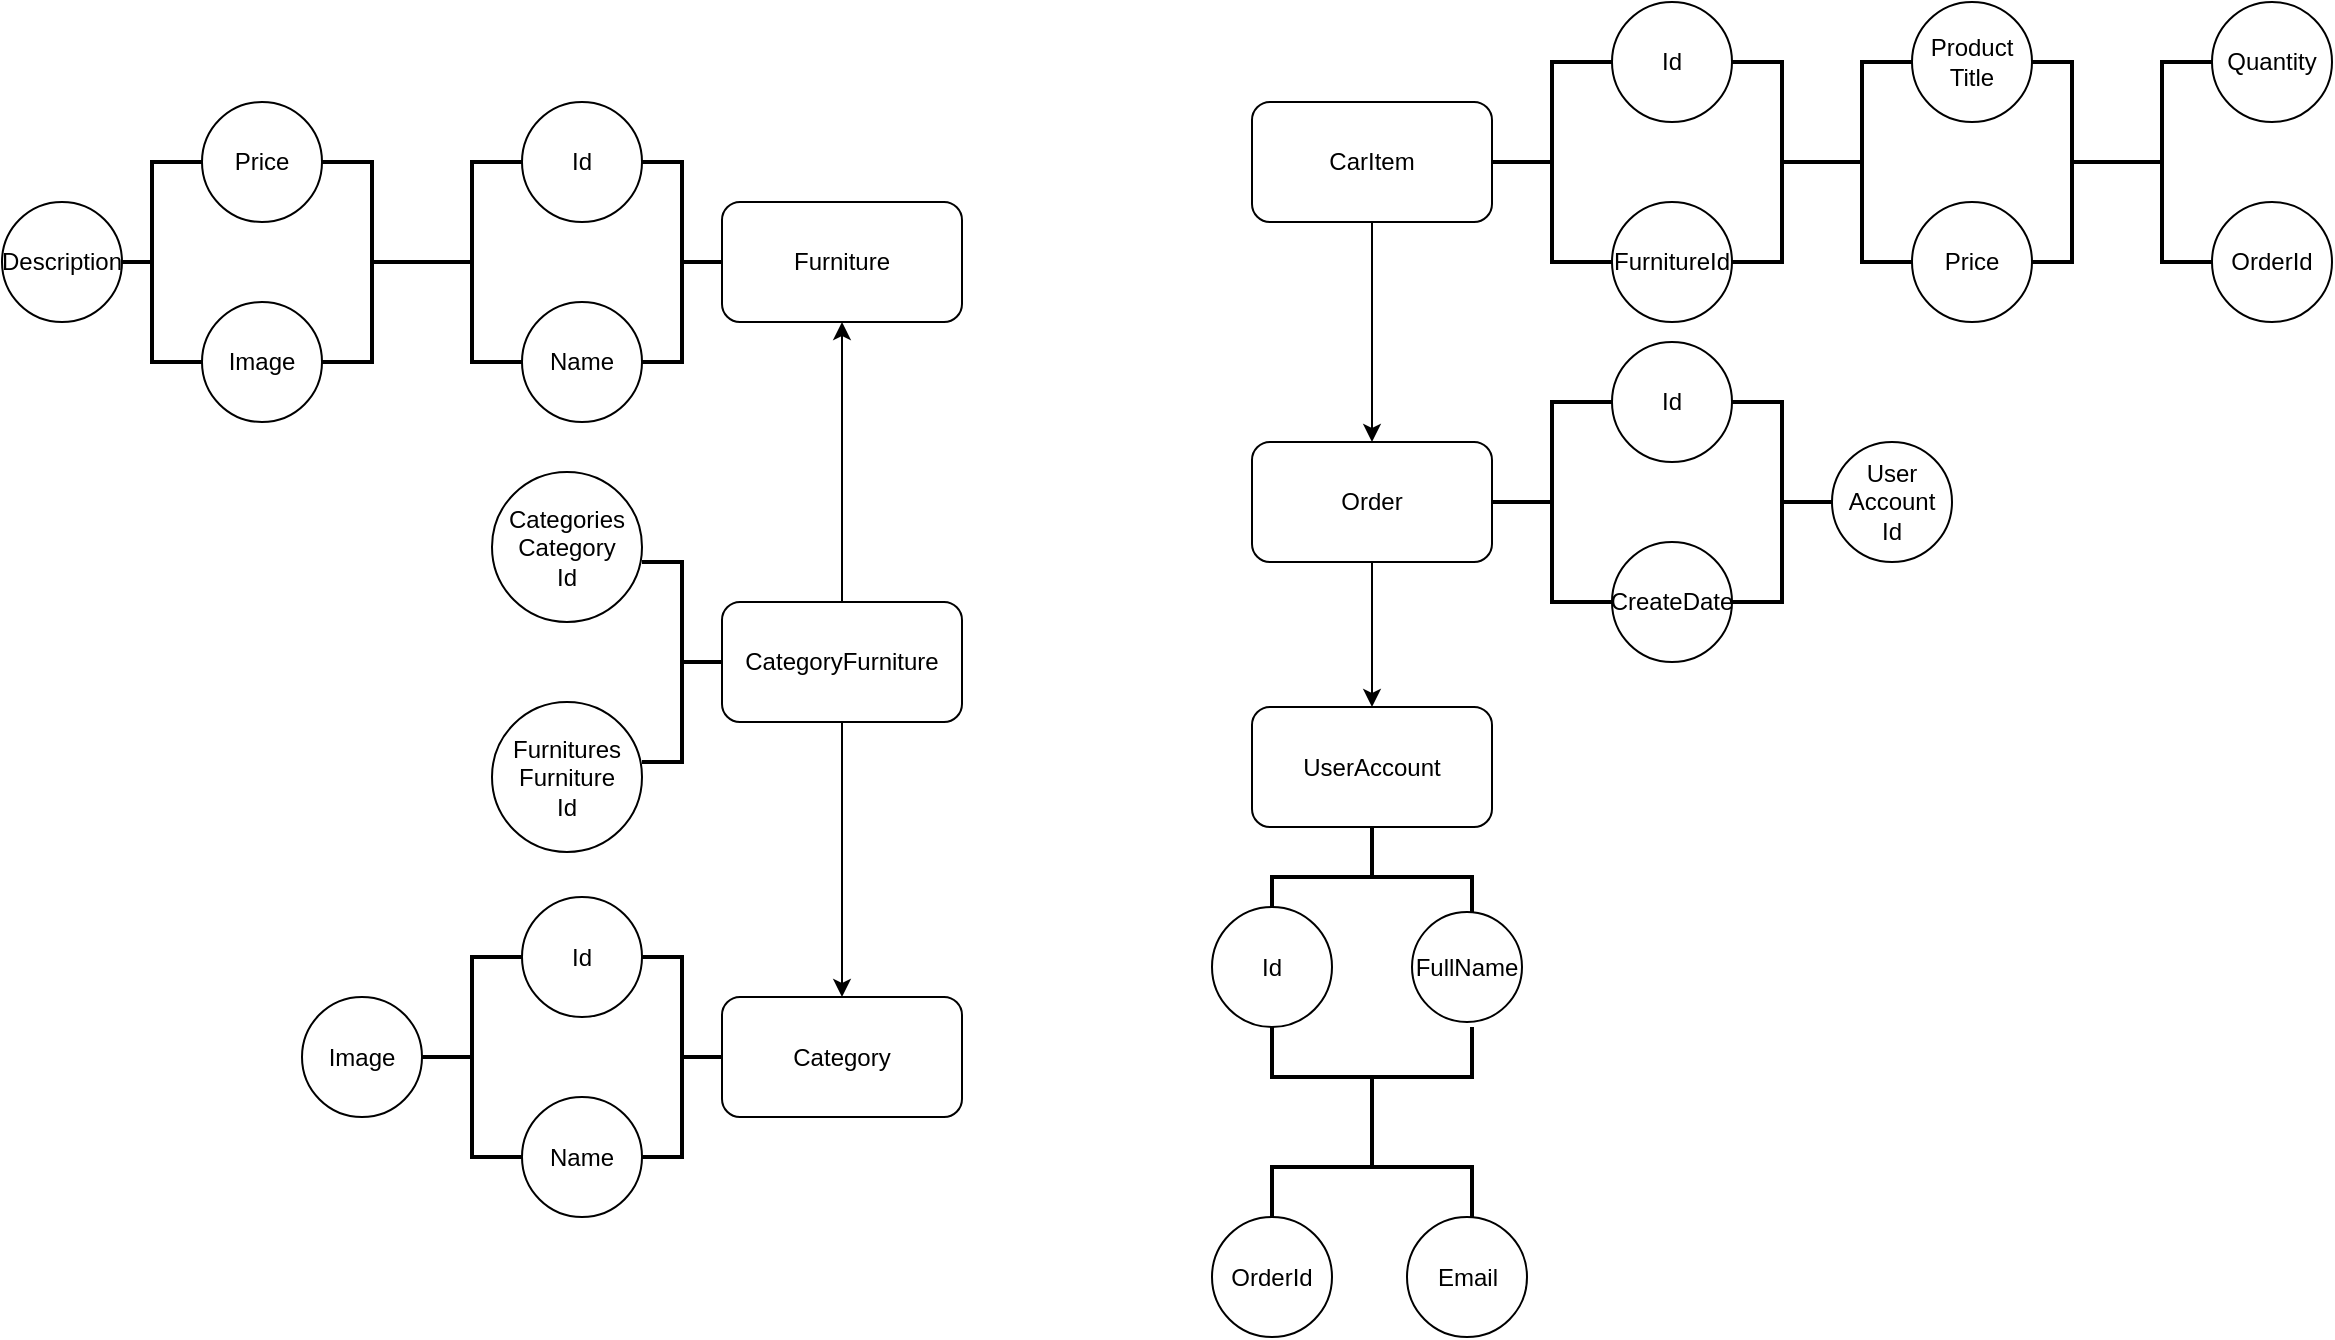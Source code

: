 <mxfile version="23.1.5" type="device">
  <diagram name="Страница — 1" id="xjJfCi4V1hn__q_sd1GM">
    <mxGraphModel dx="1877" dy="1790" grid="1" gridSize="10" guides="1" tooltips="1" connect="1" arrows="1" fold="1" page="1" pageScale="1" pageWidth="827" pageHeight="1169" math="0" shadow="0">
      <root>
        <mxCell id="0" />
        <mxCell id="1" parent="0" />
        <mxCell id="r5rxblQXVQjleuNsjHHE-2" value="Furniture" style="rounded=1;whiteSpace=wrap;html=1;" parent="1" vertex="1">
          <mxGeometry x="125" y="70" width="120" height="60" as="geometry" />
        </mxCell>
        <mxCell id="r5rxblQXVQjleuNsjHHE-5" value="" style="strokeWidth=2;html=1;shape=mxgraph.flowchart.annotation_2;align=left;labelPosition=right;pointerEvents=1;rotation=-180;" parent="1" vertex="1">
          <mxGeometry x="85" y="50" width="40" height="100" as="geometry" />
        </mxCell>
        <mxCell id="r5rxblQXVQjleuNsjHHE-6" value="Id" style="ellipse;whiteSpace=wrap;html=1;aspect=fixed;" parent="1" vertex="1">
          <mxGeometry x="25" y="20" width="60" height="60" as="geometry" />
        </mxCell>
        <mxCell id="r5rxblQXVQjleuNsjHHE-7" value="Name" style="ellipse;whiteSpace=wrap;html=1;aspect=fixed;" parent="1" vertex="1">
          <mxGeometry x="25" y="120" width="60" height="60" as="geometry" />
        </mxCell>
        <mxCell id="r5rxblQXVQjleuNsjHHE-10" value="" style="strokeWidth=2;html=1;shape=mxgraph.flowchart.annotation_2;align=left;labelPosition=right;pointerEvents=1;" parent="1" vertex="1">
          <mxGeometry x="-25" y="50" width="50" height="100" as="geometry" />
        </mxCell>
        <mxCell id="r5rxblQXVQjleuNsjHHE-11" value="" style="strokeWidth=2;html=1;shape=mxgraph.flowchart.annotation_2;align=left;labelPosition=right;pointerEvents=1;rotation=-180;" parent="1" vertex="1">
          <mxGeometry x="-75" y="50" width="50" height="100" as="geometry" />
        </mxCell>
        <mxCell id="r5rxblQXVQjleuNsjHHE-12" value="Price&lt;span style=&quot;color: rgba(0, 0, 0, 0); font-family: monospace; font-size: 0px; text-align: start; text-wrap: nowrap;&quot;&gt;%3CmxGraphModel%3E%3Croot%3E%3CmxCell%20id%3D%220%22%2F%3E%3CmxCell%20id%3D%221%22%20parent%3D%220%22%2F%3E%3CmxCell%20id%3D%222%22%20value%3D%22Id%22%20style%3D%22ellipse%3BwhiteSpace%3Dwrap%3Bhtml%3D1%3Baspect%3Dfixed%3B%22%20vertex%3D%221%22%20parent%3D%221%22%3E%3CmxGeometry%20x%3D%22100%22%20y%3D%22110%22%20width%3D%2260%22%20height%3D%2260%22%20as%3D%22geometry%22%2F%3E%3C%2FmxCell%3E%3C%2Froot%3E%3C%2FmxGraphModel%3E&lt;/span&gt;" style="ellipse;whiteSpace=wrap;html=1;aspect=fixed;" parent="1" vertex="1">
          <mxGeometry x="-135" y="20" width="60" height="60" as="geometry" />
        </mxCell>
        <mxCell id="r5rxblQXVQjleuNsjHHE-13" value="Image" style="ellipse;whiteSpace=wrap;html=1;aspect=fixed;" parent="1" vertex="1">
          <mxGeometry x="-135" y="120" width="60" height="60" as="geometry" />
        </mxCell>
        <mxCell id="r5rxblQXVQjleuNsjHHE-14" value="" style="strokeWidth=2;html=1;shape=mxgraph.flowchart.annotation_2;align=left;labelPosition=right;pointerEvents=1;" parent="1" vertex="1">
          <mxGeometry x="-185" y="50" width="50" height="100" as="geometry" />
        </mxCell>
        <mxCell id="r5rxblQXVQjleuNsjHHE-17" value="Description" style="ellipse;whiteSpace=wrap;html=1;aspect=fixed;" parent="1" vertex="1">
          <mxGeometry x="-235" y="70" width="60" height="60" as="geometry" />
        </mxCell>
        <mxCell id="r5rxblQXVQjleuNsjHHE-18" value="Category" style="rounded=1;whiteSpace=wrap;html=1;" parent="1" vertex="1">
          <mxGeometry x="125" y="467.5" width="120" height="60" as="geometry" />
        </mxCell>
        <mxCell id="r5rxblQXVQjleuNsjHHE-19" value="" style="strokeWidth=2;html=1;shape=mxgraph.flowchart.annotation_2;align=left;labelPosition=right;pointerEvents=1;rotation=-180;" parent="1" vertex="1">
          <mxGeometry x="85" y="447.5" width="40" height="100" as="geometry" />
        </mxCell>
        <mxCell id="r5rxblQXVQjleuNsjHHE-20" value="Id" style="ellipse;whiteSpace=wrap;html=1;aspect=fixed;" parent="1" vertex="1">
          <mxGeometry x="25" y="417.5" width="60" height="60" as="geometry" />
        </mxCell>
        <mxCell id="r5rxblQXVQjleuNsjHHE-21" value="Name" style="ellipse;whiteSpace=wrap;html=1;aspect=fixed;" parent="1" vertex="1">
          <mxGeometry x="25" y="517.5" width="60" height="60" as="geometry" />
        </mxCell>
        <mxCell id="r5rxblQXVQjleuNsjHHE-22" value="" style="strokeWidth=2;html=1;shape=mxgraph.flowchart.annotation_2;align=left;labelPosition=right;pointerEvents=1;" parent="1" vertex="1">
          <mxGeometry x="-25" y="447.5" width="50" height="100" as="geometry" />
        </mxCell>
        <mxCell id="r5rxblQXVQjleuNsjHHE-38" value="Image" style="ellipse;whiteSpace=wrap;html=1;aspect=fixed;" parent="1" vertex="1">
          <mxGeometry x="-85" y="467.5" width="60" height="60" as="geometry" />
        </mxCell>
        <mxCell id="8n0H1YX45aauRk38pMrW-1" value="UserAccount" style="rounded=1;whiteSpace=wrap;html=1;" parent="1" vertex="1">
          <mxGeometry x="390" y="322.5" width="120" height="60" as="geometry" />
        </mxCell>
        <mxCell id="8n0H1YX45aauRk38pMrW-2" value="" style="strokeWidth=2;html=1;shape=mxgraph.flowchart.annotation_2;align=left;labelPosition=right;pointerEvents=1;direction=south;" parent="1" vertex="1">
          <mxGeometry x="400" y="382.5" width="100" height="50" as="geometry" />
        </mxCell>
        <mxCell id="8n0H1YX45aauRk38pMrW-3" value="Id" style="ellipse;whiteSpace=wrap;html=1;aspect=fixed;rotation=0;" parent="1" vertex="1">
          <mxGeometry x="370" y="422.5" width="60" height="60" as="geometry" />
        </mxCell>
        <mxCell id="r5rxblQXVQjleuNsjHHE-71" value="FullName" style="ellipse;whiteSpace=wrap;html=1;aspect=fixed;rotation=0;" parent="1" vertex="1">
          <mxGeometry x="470" y="425" width="55" height="55" as="geometry" />
        </mxCell>
        <mxCell id="r5rxblQXVQjleuNsjHHE-74" value="Email" style="ellipse;whiteSpace=wrap;html=1;aspect=fixed;rotation=0;" parent="1" vertex="1">
          <mxGeometry x="467.5" y="577.5" width="60" height="60" as="geometry" />
        </mxCell>
        <mxCell id="r5rxblQXVQjleuNsjHHE-75" value="OrderId" style="ellipse;whiteSpace=wrap;html=1;aspect=fixed;rotation=0;" parent="1" vertex="1">
          <mxGeometry x="370" y="577.5" width="60" height="60" as="geometry" />
        </mxCell>
        <mxCell id="8n0H1YX45aauRk38pMrW-4" value="" style="strokeWidth=2;html=1;shape=mxgraph.flowchart.annotation_2;align=left;labelPosition=right;pointerEvents=1;direction=north;" parent="1" vertex="1">
          <mxGeometry x="400" y="482.5" width="100" height="50" as="geometry" />
        </mxCell>
        <mxCell id="8n0H1YX45aauRk38pMrW-5" value="" style="strokeWidth=2;html=1;shape=mxgraph.flowchart.annotation_2;align=left;labelPosition=right;pointerEvents=1;direction=south;" parent="1" vertex="1">
          <mxGeometry x="400" y="527.5" width="100" height="50" as="geometry" />
        </mxCell>
        <mxCell id="O6N-RrfAtdaCx0lFrBd_-1" value="" style="group" parent="1" vertex="1" connectable="0">
          <mxGeometry x="390" y="140" width="350" height="160" as="geometry" />
        </mxCell>
        <mxCell id="r5rxblQXVQjleuNsjHHE-47" value="Order" style="rounded=1;whiteSpace=wrap;html=1;" parent="O6N-RrfAtdaCx0lFrBd_-1" vertex="1">
          <mxGeometry y="50" width="120" height="60" as="geometry" />
        </mxCell>
        <mxCell id="r5rxblQXVQjleuNsjHHE-48" value="" style="strokeWidth=2;html=1;shape=mxgraph.flowchart.annotation_2;align=left;labelPosition=right;pointerEvents=1;rotation=-360;" parent="O6N-RrfAtdaCx0lFrBd_-1" vertex="1">
          <mxGeometry x="120" y="30" width="60" height="100" as="geometry" />
        </mxCell>
        <mxCell id="r5rxblQXVQjleuNsjHHE-49" value="Id" style="ellipse;whiteSpace=wrap;html=1;aspect=fixed;" parent="O6N-RrfAtdaCx0lFrBd_-1" vertex="1">
          <mxGeometry x="180" width="60" height="60" as="geometry" />
        </mxCell>
        <mxCell id="r5rxblQXVQjleuNsjHHE-50" value="CreateDate" style="ellipse;whiteSpace=wrap;html=1;aspect=fixed;" parent="O6N-RrfAtdaCx0lFrBd_-1" vertex="1">
          <mxGeometry x="180" y="100" width="60" height="60" as="geometry" />
        </mxCell>
        <mxCell id="r5rxblQXVQjleuNsjHHE-51" value="" style="strokeWidth=2;html=1;shape=mxgraph.flowchart.annotation_2;align=left;labelPosition=right;pointerEvents=1;rotation=-180;" parent="O6N-RrfAtdaCx0lFrBd_-1" vertex="1">
          <mxGeometry x="240" y="30" width="50" height="100" as="geometry" />
        </mxCell>
        <mxCell id="r5rxblQXVQjleuNsjHHE-56" value="User&lt;br&gt;Account&lt;br&gt;Id" style="ellipse;whiteSpace=wrap;html=1;aspect=fixed;" parent="O6N-RrfAtdaCx0lFrBd_-1" vertex="1">
          <mxGeometry x="290" y="50" width="60" height="60" as="geometry" />
        </mxCell>
        <mxCell id="O6N-RrfAtdaCx0lFrBd_-16" value="" style="group" parent="1" vertex="1" connectable="0">
          <mxGeometry x="390" y="-30" width="540" height="160" as="geometry" />
        </mxCell>
        <mxCell id="O6N-RrfAtdaCx0lFrBd_-3" value="CarItem" style="rounded=1;whiteSpace=wrap;html=1;" parent="O6N-RrfAtdaCx0lFrBd_-16" vertex="1">
          <mxGeometry y="50" width="120" height="60" as="geometry" />
        </mxCell>
        <mxCell id="O6N-RrfAtdaCx0lFrBd_-4" value="" style="strokeWidth=2;html=1;shape=mxgraph.flowchart.annotation_2;align=left;labelPosition=right;pointerEvents=1;rotation=-360;" parent="O6N-RrfAtdaCx0lFrBd_-16" vertex="1">
          <mxGeometry x="120" y="30" width="60" height="100" as="geometry" />
        </mxCell>
        <mxCell id="O6N-RrfAtdaCx0lFrBd_-5" value="Id" style="ellipse;whiteSpace=wrap;html=1;aspect=fixed;" parent="O6N-RrfAtdaCx0lFrBd_-16" vertex="1">
          <mxGeometry x="180" width="60" height="60" as="geometry" />
        </mxCell>
        <mxCell id="O6N-RrfAtdaCx0lFrBd_-6" value="FurnitureId" style="ellipse;whiteSpace=wrap;html=1;aspect=fixed;" parent="O6N-RrfAtdaCx0lFrBd_-16" vertex="1">
          <mxGeometry x="180" y="100" width="60" height="60" as="geometry" />
        </mxCell>
        <mxCell id="O6N-RrfAtdaCx0lFrBd_-7" value="" style="strokeWidth=2;html=1;shape=mxgraph.flowchart.annotation_2;align=left;labelPosition=right;pointerEvents=1;rotation=-180;" parent="O6N-RrfAtdaCx0lFrBd_-16" vertex="1">
          <mxGeometry x="240" y="30" width="50" height="100" as="geometry" />
        </mxCell>
        <mxCell id="O6N-RrfAtdaCx0lFrBd_-9" value="" style="strokeWidth=2;html=1;shape=mxgraph.flowchart.annotation_2;align=left;labelPosition=right;pointerEvents=1;" parent="O6N-RrfAtdaCx0lFrBd_-16" vertex="1">
          <mxGeometry x="280" y="30" width="50" height="100" as="geometry" />
        </mxCell>
        <mxCell id="O6N-RrfAtdaCx0lFrBd_-10" value="Product&lt;br&gt;Title" style="ellipse;whiteSpace=wrap;html=1;aspect=fixed;" parent="O6N-RrfAtdaCx0lFrBd_-16" vertex="1">
          <mxGeometry x="330" width="60" height="60" as="geometry" />
        </mxCell>
        <mxCell id="O6N-RrfAtdaCx0lFrBd_-11" value="Price" style="ellipse;whiteSpace=wrap;html=1;aspect=fixed;" parent="O6N-RrfAtdaCx0lFrBd_-16" vertex="1">
          <mxGeometry x="330" y="100" width="60" height="60" as="geometry" />
        </mxCell>
        <mxCell id="O6N-RrfAtdaCx0lFrBd_-12" value="" style="strokeWidth=2;html=1;shape=mxgraph.flowchart.annotation_2;align=left;labelPosition=right;pointerEvents=1;rotation=-180;" parent="O6N-RrfAtdaCx0lFrBd_-16" vertex="1">
          <mxGeometry x="390" y="30" width="40" height="100" as="geometry" />
        </mxCell>
        <mxCell id="O6N-RrfAtdaCx0lFrBd_-13" value="" style="strokeWidth=2;html=1;shape=mxgraph.flowchart.annotation_2;align=left;labelPosition=right;pointerEvents=1;" parent="O6N-RrfAtdaCx0lFrBd_-16" vertex="1">
          <mxGeometry x="430" y="30" width="50" height="100" as="geometry" />
        </mxCell>
        <mxCell id="O6N-RrfAtdaCx0lFrBd_-14" value="Quantity" style="ellipse;whiteSpace=wrap;html=1;aspect=fixed;" parent="O6N-RrfAtdaCx0lFrBd_-16" vertex="1">
          <mxGeometry x="480" width="60" height="60" as="geometry" />
        </mxCell>
        <mxCell id="O6N-RrfAtdaCx0lFrBd_-15" value="OrderId" style="ellipse;whiteSpace=wrap;html=1;aspect=fixed;" parent="O6N-RrfAtdaCx0lFrBd_-16" vertex="1">
          <mxGeometry x="480" y="100" width="60" height="60" as="geometry" />
        </mxCell>
        <mxCell id="O6N-RrfAtdaCx0lFrBd_-18" value="" style="endArrow=classic;html=1;rounded=0;exitX=0.5;exitY=1;exitDx=0;exitDy=0;entryX=0.5;entryY=0;entryDx=0;entryDy=0;" parent="1" source="O6N-RrfAtdaCx0lFrBd_-3" target="r5rxblQXVQjleuNsjHHE-47" edge="1">
          <mxGeometry width="50" height="50" relative="1" as="geometry">
            <mxPoint x="430" y="100" as="sourcePoint" />
            <mxPoint x="480" y="50" as="targetPoint" />
          </mxGeometry>
        </mxCell>
        <mxCell id="O6N-RrfAtdaCx0lFrBd_-19" style="edgeStyle=orthogonalEdgeStyle;rounded=0;orthogonalLoop=1;jettySize=auto;html=1;exitX=0.5;exitY=1;exitDx=0;exitDy=0;entryX=0.5;entryY=0;entryDx=0;entryDy=0;" parent="1" source="r5rxblQXVQjleuNsjHHE-47" target="8n0H1YX45aauRk38pMrW-1" edge="1">
          <mxGeometry relative="1" as="geometry" />
        </mxCell>
        <mxCell id="O6N-RrfAtdaCx0lFrBd_-26" style="edgeStyle=orthogonalEdgeStyle;rounded=0;orthogonalLoop=1;jettySize=auto;html=1;exitX=0.5;exitY=1;exitDx=0;exitDy=0;entryX=0.5;entryY=0;entryDx=0;entryDy=0;" parent="1" source="O6N-RrfAtdaCx0lFrBd_-20" target="r5rxblQXVQjleuNsjHHE-18" edge="1">
          <mxGeometry relative="1" as="geometry" />
        </mxCell>
        <mxCell id="O6N-RrfAtdaCx0lFrBd_-27" style="edgeStyle=orthogonalEdgeStyle;rounded=0;orthogonalLoop=1;jettySize=auto;html=1;exitX=0.5;exitY=0;exitDx=0;exitDy=0;entryX=0.5;entryY=1;entryDx=0;entryDy=0;" parent="1" source="O6N-RrfAtdaCx0lFrBd_-20" target="r5rxblQXVQjleuNsjHHE-2" edge="1">
          <mxGeometry relative="1" as="geometry" />
        </mxCell>
        <mxCell id="O6N-RrfAtdaCx0lFrBd_-20" value="CategoryFurniture" style="rounded=1;whiteSpace=wrap;html=1;" parent="1" vertex="1">
          <mxGeometry x="125" y="270" width="120" height="60" as="geometry" />
        </mxCell>
        <mxCell id="O6N-RrfAtdaCx0lFrBd_-21" value="" style="strokeWidth=2;html=1;shape=mxgraph.flowchart.annotation_2;align=left;labelPosition=right;pointerEvents=1;rotation=-180;" parent="1" vertex="1">
          <mxGeometry x="85" y="250" width="40" height="100" as="geometry" />
        </mxCell>
        <mxCell id="O6N-RrfAtdaCx0lFrBd_-22" value="Categories&lt;br&gt;Category&lt;br&gt;Id" style="ellipse;whiteSpace=wrap;html=1;aspect=fixed;" parent="1" vertex="1">
          <mxGeometry x="10" y="205" width="75" height="75" as="geometry" />
        </mxCell>
        <mxCell id="O6N-RrfAtdaCx0lFrBd_-23" value="Furnitures&lt;br&gt;Furniture&lt;br&gt;Id" style="ellipse;whiteSpace=wrap;html=1;aspect=fixed;" parent="1" vertex="1">
          <mxGeometry x="10" y="320" width="75" height="75" as="geometry" />
        </mxCell>
      </root>
    </mxGraphModel>
  </diagram>
</mxfile>
